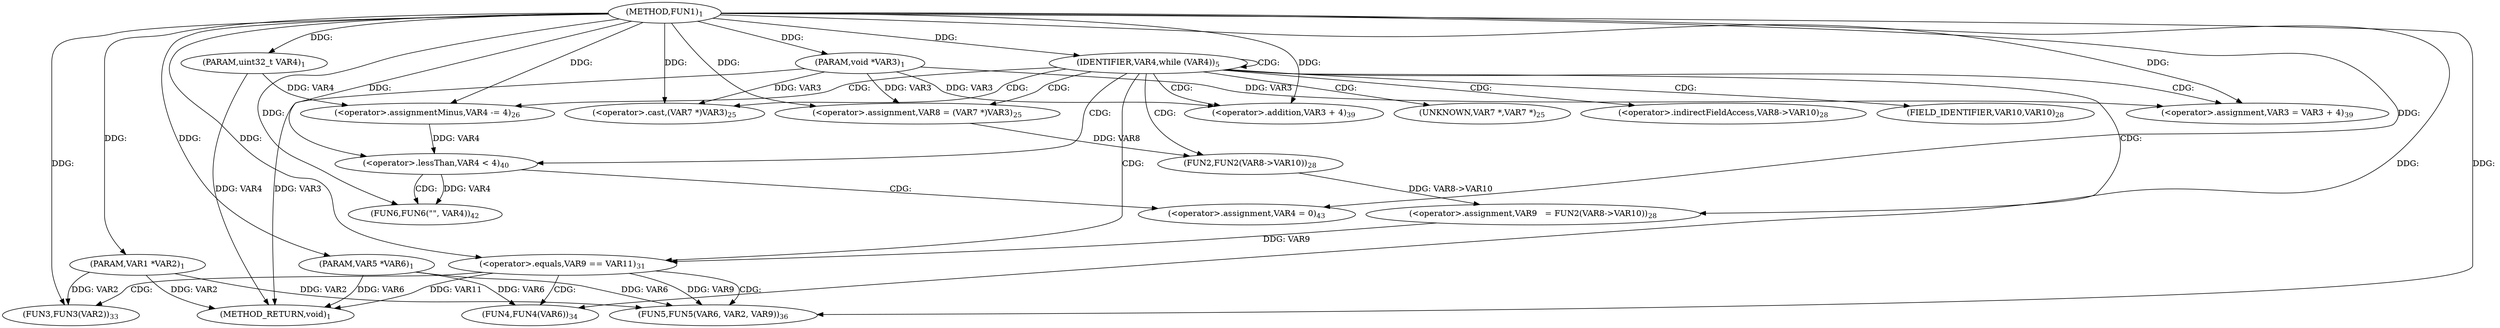 digraph "FUN1" {  
"8" [label = <(METHOD,FUN1)<SUB>1</SUB>> ]
"64" [label = <(METHOD_RETURN,void)<SUB>1</SUB>> ]
"9" [label = <(PARAM,VAR1 *VAR2)<SUB>1</SUB>> ]
"10" [label = <(PARAM,void *VAR3)<SUB>1</SUB>> ]
"11" [label = <(PARAM,uint32_t VAR4)<SUB>1</SUB>> ]
"12" [label = <(PARAM,VAR5 *VAR6)<SUB>1</SUB>> ]
"16" [label = <(IDENTIFIER,VAR4,while (VAR4))<SUB>5</SUB>> ]
"19" [label = <(&lt;operator&gt;.assignment,VAR8 = (VAR7 *)VAR3)<SUB>25</SUB>> ]
"24" [label = <(&lt;operator&gt;.assignmentMinus,VAR4 		-= 4)<SUB>26</SUB>> ]
"27" [label = <(&lt;operator&gt;.assignment,VAR9 	  = FUN2(VAR8-&gt;VAR10))<SUB>28</SUB>> ]
"48" [label = <(&lt;operator&gt;.assignment,VAR3 = VAR3 + 4)<SUB>39</SUB>> ]
"34" [label = <(&lt;operator&gt;.equals,VAR9 == VAR11)<SUB>31</SUB>> ]
"54" [label = <(&lt;operator&gt;.lessThan,VAR4 &lt; 4)<SUB>40</SUB>> ]
"21" [label = <(&lt;operator&gt;.cast,(VAR7 *)VAR3)<SUB>25</SUB>> ]
"29" [label = <(FUN2,FUN2(VAR8-&gt;VAR10))<SUB>28</SUB>> ]
"38" [label = <(FUN3,FUN3(VAR2))<SUB>33</SUB>> ]
"40" [label = <(FUN4,FUN4(VAR6))<SUB>34</SUB>> ]
"50" [label = <(&lt;operator&gt;.addition,VAR3 + 4)<SUB>39</SUB>> ]
"58" [label = <(FUN6,FUN6(&quot;&quot;, VAR4))<SUB>42</SUB>> ]
"61" [label = <(&lt;operator&gt;.assignment,VAR4 = 0)<SUB>43</SUB>> ]
"44" [label = <(FUN5,FUN5(VAR6, VAR2, VAR9))<SUB>36</SUB>> ]
"22" [label = <(UNKNOWN,VAR7 *,VAR7 *)<SUB>25</SUB>> ]
"30" [label = <(&lt;operator&gt;.indirectFieldAccess,VAR8-&gt;VAR10)<SUB>28</SUB>> ]
"32" [label = <(FIELD_IDENTIFIER,VAR10,VAR10)<SUB>28</SUB>> ]
  "9" -> "64"  [ label = "DDG: VAR2"] 
  "10" -> "64"  [ label = "DDG: VAR3"] 
  "11" -> "64"  [ label = "DDG: VAR4"] 
  "12" -> "64"  [ label = "DDG: VAR6"] 
  "34" -> "64"  [ label = "DDG: VAR11"] 
  "8" -> "9"  [ label = "DDG: "] 
  "8" -> "10"  [ label = "DDG: "] 
  "8" -> "11"  [ label = "DDG: "] 
  "8" -> "12"  [ label = "DDG: "] 
  "8" -> "16"  [ label = "DDG: "] 
  "10" -> "19"  [ label = "DDG: VAR3"] 
  "8" -> "19"  [ label = "DDG: "] 
  "8" -> "24"  [ label = "DDG: "] 
  "29" -> "27"  [ label = "DDG: VAR8-&gt;VAR10"] 
  "8" -> "48"  [ label = "DDG: "] 
  "10" -> "48"  [ label = "DDG: VAR3"] 
  "11" -> "24"  [ label = "DDG: VAR4"] 
  "10" -> "21"  [ label = "DDG: VAR3"] 
  "8" -> "21"  [ label = "DDG: "] 
  "19" -> "29"  [ label = "DDG: VAR8"] 
  "27" -> "34"  [ label = "DDG: VAR9"] 
  "8" -> "34"  [ label = "DDG: "] 
  "8" -> "50"  [ label = "DDG: "] 
  "10" -> "50"  [ label = "DDG: VAR3"] 
  "24" -> "54"  [ label = "DDG: VAR4"] 
  "8" -> "54"  [ label = "DDG: "] 
  "8" -> "61"  [ label = "DDG: "] 
  "9" -> "38"  [ label = "DDG: VAR2"] 
  "8" -> "38"  [ label = "DDG: "] 
  "12" -> "40"  [ label = "DDG: VAR6"] 
  "8" -> "40"  [ label = "DDG: "] 
  "8" -> "58"  [ label = "DDG: "] 
  "54" -> "58"  [ label = "DDG: VAR4"] 
  "12" -> "44"  [ label = "DDG: VAR6"] 
  "8" -> "44"  [ label = "DDG: "] 
  "9" -> "44"  [ label = "DDG: VAR2"] 
  "34" -> "44"  [ label = "DDG: VAR9"] 
  "16" -> "24"  [ label = "CDG: "] 
  "16" -> "16"  [ label = "CDG: "] 
  "16" -> "30"  [ label = "CDG: "] 
  "16" -> "34"  [ label = "CDG: "] 
  "16" -> "21"  [ label = "CDG: "] 
  "16" -> "48"  [ label = "CDG: "] 
  "16" -> "32"  [ label = "CDG: "] 
  "16" -> "19"  [ label = "CDG: "] 
  "16" -> "22"  [ label = "CDG: "] 
  "16" -> "27"  [ label = "CDG: "] 
  "16" -> "29"  [ label = "CDG: "] 
  "16" -> "50"  [ label = "CDG: "] 
  "16" -> "54"  [ label = "CDG: "] 
  "34" -> "38"  [ label = "CDG: "] 
  "34" -> "40"  [ label = "CDG: "] 
  "34" -> "44"  [ label = "CDG: "] 
  "54" -> "58"  [ label = "CDG: "] 
  "54" -> "61"  [ label = "CDG: "] 
}
